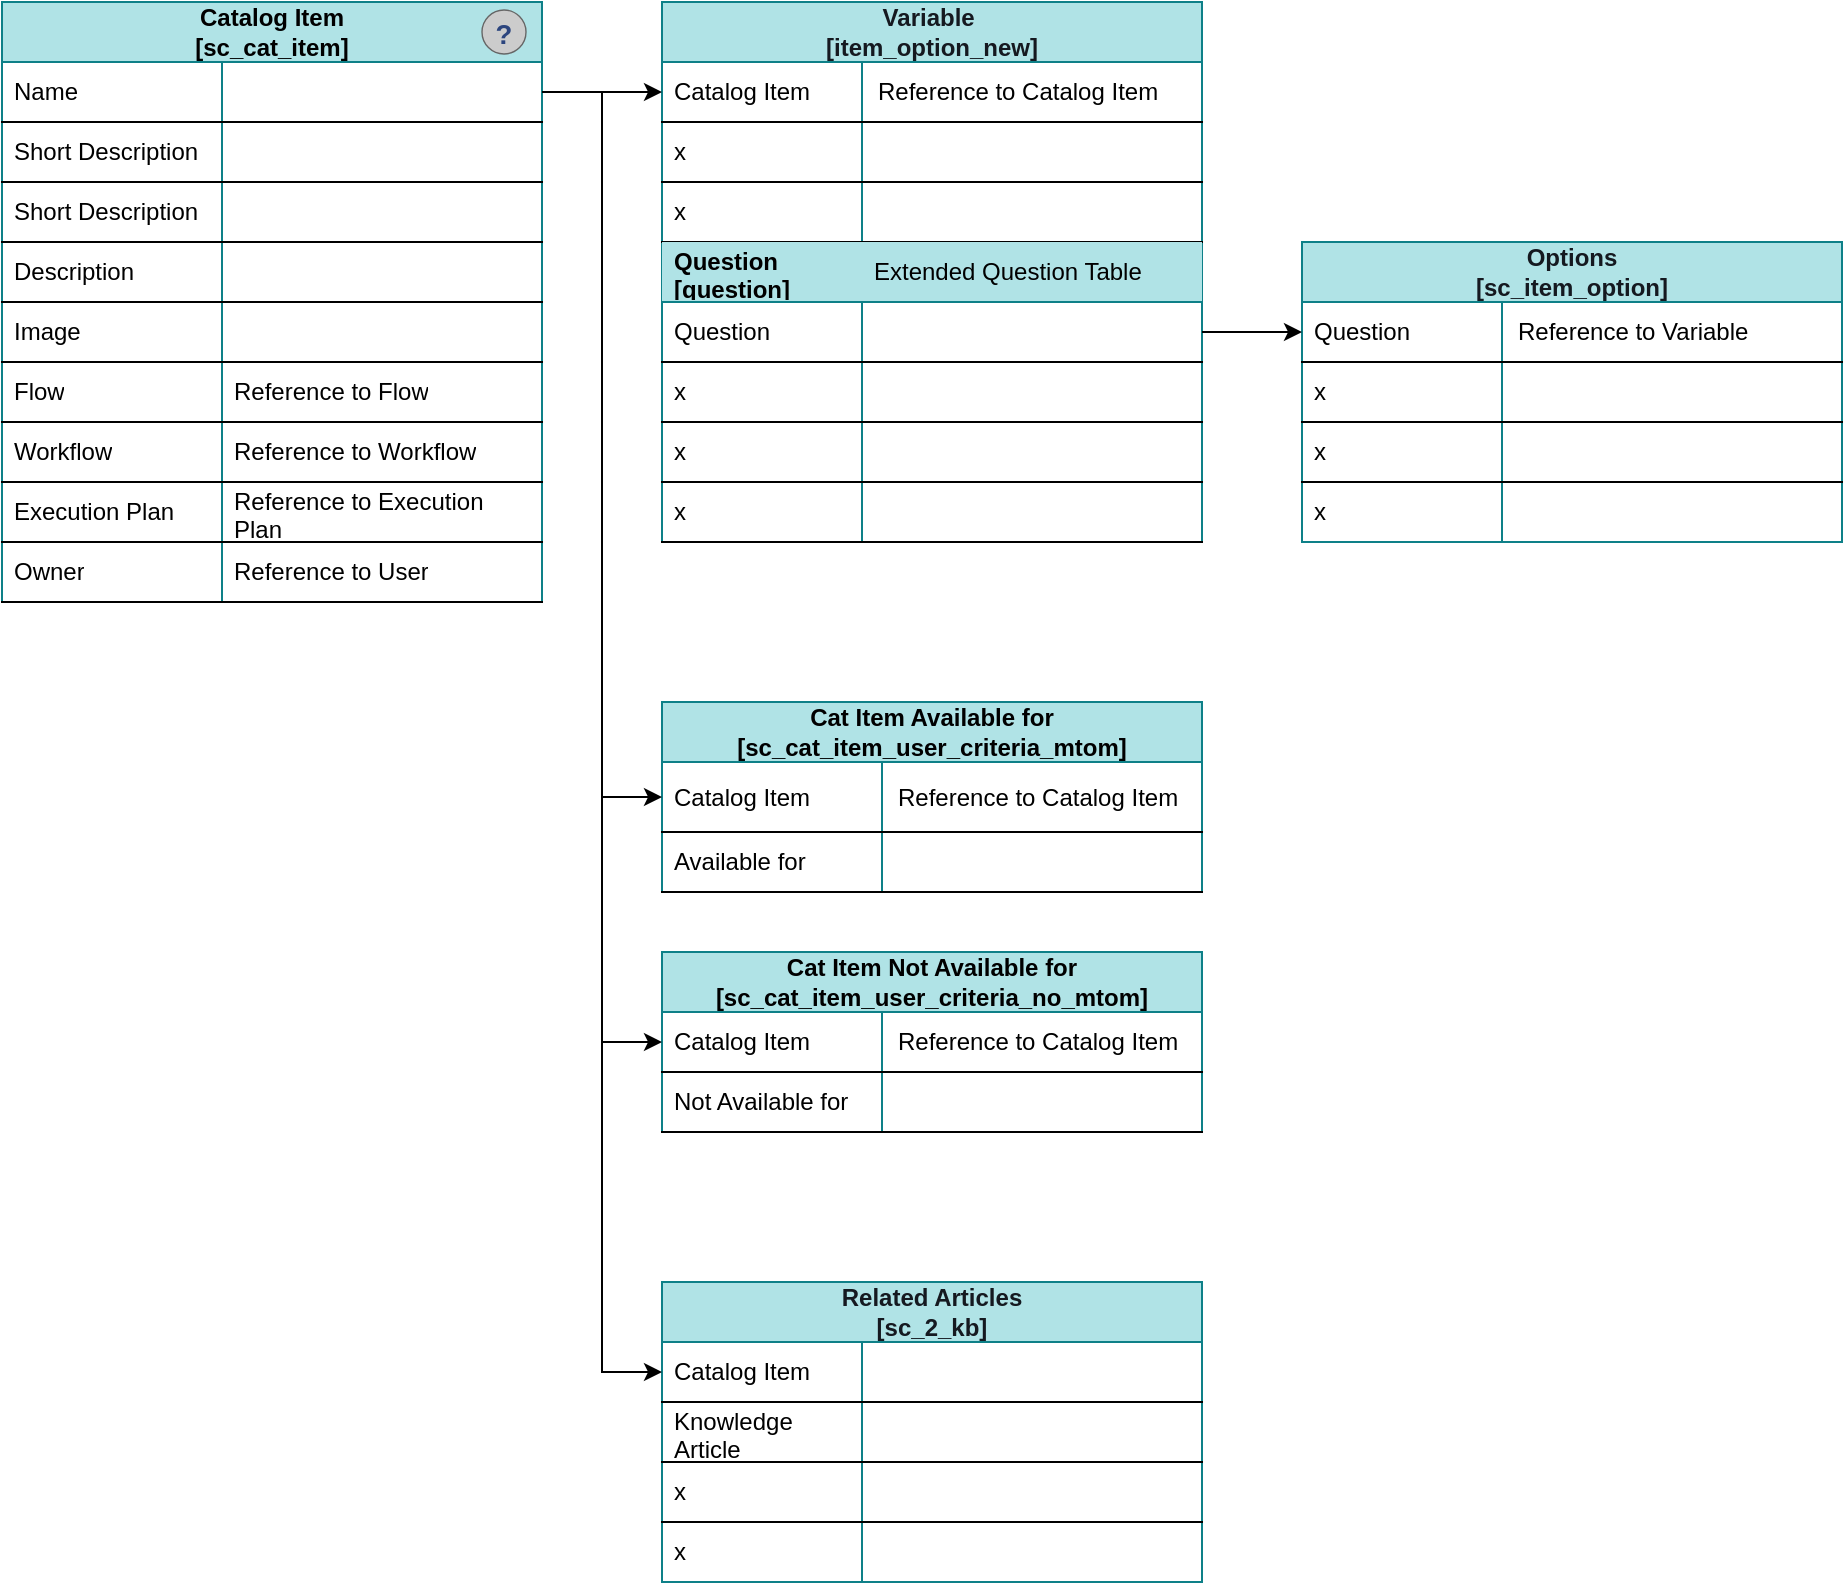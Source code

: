 <mxfile version="24.7.7" pages="2">
  <diagram id="C5RBs43oDa-KdzZeNtuy" name="Page-1">
    <mxGraphModel dx="688" dy="610" grid="1" gridSize="10" guides="1" tooltips="1" connect="1" arrows="1" fold="1" page="1" pageScale="1" pageWidth="827" pageHeight="1169" math="0" shadow="0">
      <root>
        <mxCell id="WIyWlLk6GJQsqaUBKTNV-0" />
        <mxCell id="WIyWlLk6GJQsqaUBKTNV-1" parent="WIyWlLk6GJQsqaUBKTNV-0" />
        <mxCell id="HOfxc2R9RzABDRjbj7p2-15" value="Cat Item Available for&lt;br&gt;[sc_cat_item_user_criteria_mtom]" style="shape=table;startSize=30;container=1;collapsible=1;childLayout=tableLayout;fixedRows=1;rowLines=0;fontStyle=1;align=center;resizeLast=1;html=1;whiteSpace=wrap;fillColor=#b0e3e6;strokeColor=#0e8088;" parent="WIyWlLk6GJQsqaUBKTNV-1" vertex="1">
          <mxGeometry x="350" y="370" width="270" height="95" as="geometry" />
        </mxCell>
        <mxCell id="HOfxc2R9RzABDRjbj7p2-19" value="" style="shape=tableRow;horizontal=0;startSize=0;swimlaneHead=0;swimlaneBody=0;fillColor=none;collapsible=0;dropTarget=0;points=[[0,0.5],[1,0.5]];portConstraint=eastwest;top=0;left=0;right=0;bottom=1;html=1;" parent="HOfxc2R9RzABDRjbj7p2-15" vertex="1">
          <mxGeometry y="30" width="270" height="35" as="geometry" />
        </mxCell>
        <mxCell id="HOfxc2R9RzABDRjbj7p2-20" value="Catalog Item" style="shape=partialRectangle;connectable=0;fillColor=none;top=0;left=0;bottom=0;right=0;fontStyle=0;overflow=hidden;html=1;whiteSpace=wrap;align=left;spacingLeft=4;spacingRight=4;" parent="HOfxc2R9RzABDRjbj7p2-19" vertex="1">
          <mxGeometry width="110" height="35" as="geometry">
            <mxRectangle width="110" height="35" as="alternateBounds" />
          </mxGeometry>
        </mxCell>
        <mxCell id="HOfxc2R9RzABDRjbj7p2-21" value="Reference to Catalog Item" style="shape=partialRectangle;connectable=0;fillColor=none;top=0;left=0;bottom=0;right=0;align=left;spacingLeft=6;fontStyle=0;overflow=hidden;html=1;whiteSpace=wrap;" parent="HOfxc2R9RzABDRjbj7p2-19" vertex="1">
          <mxGeometry x="110" width="160" height="35" as="geometry">
            <mxRectangle width="160" height="35" as="alternateBounds" />
          </mxGeometry>
        </mxCell>
        <mxCell id="HOfxc2R9RzABDRjbj7p2-22" value="" style="shape=tableRow;horizontal=0;startSize=0;swimlaneHead=0;swimlaneBody=0;fillColor=none;collapsible=0;dropTarget=0;points=[[0,0.5],[1,0.5]];portConstraint=eastwest;top=0;left=0;right=0;bottom=0;html=1;" parent="HOfxc2R9RzABDRjbj7p2-15" vertex="1">
          <mxGeometry y="65" width="270" height="30" as="geometry" />
        </mxCell>
        <mxCell id="HOfxc2R9RzABDRjbj7p2-23" value="Available for" style="shape=partialRectangle;connectable=0;fillColor=none;top=0;left=0;bottom=1;right=0;editable=1;overflow=hidden;html=1;whiteSpace=wrap;align=left;spacingLeft=4;spacingRight=4;" parent="HOfxc2R9RzABDRjbj7p2-22" vertex="1">
          <mxGeometry width="110" height="30" as="geometry">
            <mxRectangle width="110" height="30" as="alternateBounds" />
          </mxGeometry>
        </mxCell>
        <mxCell id="HOfxc2R9RzABDRjbj7p2-24" value="" style="shape=partialRectangle;connectable=0;fillColor=none;top=0;left=0;bottom=1;right=0;align=left;spacingLeft=4;overflow=hidden;html=1;whiteSpace=wrap;spacingRight=4;" parent="HOfxc2R9RzABDRjbj7p2-22" vertex="1">
          <mxGeometry x="110" width="160" height="30" as="geometry">
            <mxRectangle width="160" height="30" as="alternateBounds" />
          </mxGeometry>
        </mxCell>
        <mxCell id="HOfxc2R9RzABDRjbj7p2-29" value="Cat Item Not Available for&lt;br&gt;[sc_cat_item_user_criteria_no_mtom]" style="shape=table;startSize=30;container=1;collapsible=1;childLayout=tableLayout;fixedRows=1;rowLines=0;fontStyle=1;align=center;resizeLast=1;html=1;whiteSpace=wrap;fillColor=#b0e3e6;strokeColor=#0e8088;" parent="WIyWlLk6GJQsqaUBKTNV-1" vertex="1">
          <mxGeometry x="350" y="495" width="270" height="90" as="geometry" />
        </mxCell>
        <mxCell id="HOfxc2R9RzABDRjbj7p2-30" value="" style="shape=tableRow;horizontal=0;startSize=0;swimlaneHead=0;swimlaneBody=0;fillColor=none;collapsible=0;dropTarget=0;points=[[0,0.5],[1,0.5]];portConstraint=eastwest;top=0;left=0;right=0;bottom=1;html=1;" parent="HOfxc2R9RzABDRjbj7p2-29" vertex="1">
          <mxGeometry y="30" width="270" height="30" as="geometry" />
        </mxCell>
        <mxCell id="HOfxc2R9RzABDRjbj7p2-31" value="Catalog Item" style="shape=partialRectangle;connectable=0;fillColor=none;top=0;left=0;bottom=0;right=0;fontStyle=0;overflow=hidden;html=1;whiteSpace=wrap;align=left;spacingLeft=4;spacingRight=4;" parent="HOfxc2R9RzABDRjbj7p2-30" vertex="1">
          <mxGeometry width="110" height="30" as="geometry">
            <mxRectangle width="110" height="30" as="alternateBounds" />
          </mxGeometry>
        </mxCell>
        <mxCell id="HOfxc2R9RzABDRjbj7p2-32" value="Reference to Catalog Item" style="shape=partialRectangle;connectable=0;fillColor=none;top=0;left=0;bottom=0;right=0;align=left;spacingLeft=6;fontStyle=0;overflow=hidden;html=1;whiteSpace=wrap;" parent="HOfxc2R9RzABDRjbj7p2-30" vertex="1">
          <mxGeometry x="110" width="160" height="30" as="geometry">
            <mxRectangle width="160" height="30" as="alternateBounds" />
          </mxGeometry>
        </mxCell>
        <mxCell id="HOfxc2R9RzABDRjbj7p2-33" value="" style="shape=tableRow;horizontal=0;startSize=0;swimlaneHead=0;swimlaneBody=0;fillColor=none;collapsible=0;dropTarget=0;points=[[0,0.5],[1,0.5]];portConstraint=eastwest;top=0;left=0;right=0;bottom=0;html=1;" parent="HOfxc2R9RzABDRjbj7p2-29" vertex="1">
          <mxGeometry y="60" width="270" height="30" as="geometry" />
        </mxCell>
        <mxCell id="HOfxc2R9RzABDRjbj7p2-34" value="Not Available for" style="shape=partialRectangle;connectable=0;fillColor=none;top=0;left=0;bottom=1;right=0;editable=1;overflow=hidden;html=1;whiteSpace=wrap;align=left;spacingLeft=4;spacingRight=4;" parent="HOfxc2R9RzABDRjbj7p2-33" vertex="1">
          <mxGeometry width="110" height="30" as="geometry">
            <mxRectangle width="110" height="30" as="alternateBounds" />
          </mxGeometry>
        </mxCell>
        <mxCell id="HOfxc2R9RzABDRjbj7p2-35" value="" style="shape=partialRectangle;connectable=0;fillColor=none;top=0;left=0;bottom=1;right=0;align=left;spacingLeft=4;overflow=hidden;html=1;whiteSpace=wrap;spacingRight=4;" parent="HOfxc2R9RzABDRjbj7p2-33" vertex="1">
          <mxGeometry x="110" width="160" height="30" as="geometry">
            <mxRectangle width="160" height="30" as="alternateBounds" />
          </mxGeometry>
        </mxCell>
        <mxCell id="HOfxc2R9RzABDRjbj7p2-36" value="&lt;span style=&quot;text-wrap: nowrap;&quot;&gt;Catalog Item&lt;/span&gt;&lt;div&gt;&lt;span style=&quot;text-wrap: nowrap;&quot;&gt;[sc_cat_item]&lt;/span&gt;&lt;/div&gt;" style="shape=table;startSize=30;container=1;collapsible=1;childLayout=tableLayout;fixedRows=1;rowLines=0;fontStyle=1;align=center;resizeLast=1;html=1;whiteSpace=wrap;fillColor=#b0e3e6;strokeColor=#0e8088;" parent="WIyWlLk6GJQsqaUBKTNV-1" vertex="1">
          <mxGeometry x="20" y="20" width="270" height="300" as="geometry">
            <mxRectangle x="20" y="20" width="110" height="40" as="alternateBounds" />
          </mxGeometry>
        </mxCell>
        <mxCell id="HOfxc2R9RzABDRjbj7p2-37" value="" style="shape=tableRow;horizontal=0;startSize=0;swimlaneHead=0;swimlaneBody=0;fillColor=none;collapsible=0;dropTarget=0;points=[[0,0.5],[1,0.5]];portConstraint=eastwest;top=0;left=0;right=0;bottom=1;html=1;" parent="HOfxc2R9RzABDRjbj7p2-36" vertex="1">
          <mxGeometry y="30" width="270" height="30" as="geometry" />
        </mxCell>
        <mxCell id="HOfxc2R9RzABDRjbj7p2-38" value="Name" style="shape=partialRectangle;connectable=0;fillColor=none;top=0;left=0;bottom=0;right=0;fontStyle=0;overflow=hidden;html=1;whiteSpace=wrap;align=left;spacingLeft=4;spacingRight=4;" parent="HOfxc2R9RzABDRjbj7p2-37" vertex="1">
          <mxGeometry width="110" height="30" as="geometry">
            <mxRectangle width="110" height="30" as="alternateBounds" />
          </mxGeometry>
        </mxCell>
        <mxCell id="HOfxc2R9RzABDRjbj7p2-39" value="" style="shape=partialRectangle;connectable=0;fillColor=none;top=0;left=0;bottom=0;right=0;align=left;spacingLeft=6;fontStyle=0;overflow=hidden;html=1;whiteSpace=wrap;" parent="HOfxc2R9RzABDRjbj7p2-37" vertex="1">
          <mxGeometry x="110" width="160" height="30" as="geometry">
            <mxRectangle width="160" height="30" as="alternateBounds" />
          </mxGeometry>
        </mxCell>
        <mxCell id="HOfxc2R9RzABDRjbj7p2-40" value="" style="shape=tableRow;horizontal=0;startSize=0;swimlaneHead=0;swimlaneBody=0;fillColor=none;collapsible=0;dropTarget=0;points=[[0,0.5],[1,0.5]];portConstraint=eastwest;top=0;left=0;right=0;bottom=1;html=1;swimlaneLine=1;" parent="HOfxc2R9RzABDRjbj7p2-36" vertex="1">
          <mxGeometry y="60" width="270" height="30" as="geometry" />
        </mxCell>
        <mxCell id="HOfxc2R9RzABDRjbj7p2-41" value="Short Description" style="shape=partialRectangle;connectable=0;fillColor=none;top=0;left=0;bottom=0;right=0;editable=1;overflow=hidden;html=1;whiteSpace=wrap;align=left;spacingLeft=4;spacingRight=4;" parent="HOfxc2R9RzABDRjbj7p2-40" vertex="1">
          <mxGeometry width="110" height="30" as="geometry">
            <mxRectangle width="110" height="30" as="alternateBounds" />
          </mxGeometry>
        </mxCell>
        <mxCell id="HOfxc2R9RzABDRjbj7p2-42" value="" style="shape=partialRectangle;connectable=0;fillColor=none;top=0;left=0;bottom=0;right=0;align=left;spacingLeft=4;overflow=hidden;html=1;whiteSpace=wrap;spacingRight=4;" parent="HOfxc2R9RzABDRjbj7p2-40" vertex="1">
          <mxGeometry x="110" width="160" height="30" as="geometry">
            <mxRectangle width="160" height="30" as="alternateBounds" />
          </mxGeometry>
        </mxCell>
        <mxCell id="6Q4NXuEXXRNKKOREcky8-0" value="" style="shape=tableRow;horizontal=0;startSize=0;swimlaneHead=0;swimlaneBody=0;fillColor=none;collapsible=0;dropTarget=0;points=[[0,0.5],[1,0.5]];portConstraint=eastwest;top=0;left=0;right=0;bottom=1;html=1;swimlaneLine=1;" vertex="1" parent="HOfxc2R9RzABDRjbj7p2-36">
          <mxGeometry y="90" width="270" height="30" as="geometry" />
        </mxCell>
        <mxCell id="6Q4NXuEXXRNKKOREcky8-1" value="Short Description" style="shape=partialRectangle;connectable=0;fillColor=none;top=0;left=0;bottom=0;right=0;editable=1;overflow=hidden;html=1;whiteSpace=wrap;align=left;spacingLeft=4;spacingRight=4;" vertex="1" parent="6Q4NXuEXXRNKKOREcky8-0">
          <mxGeometry width="110" height="30" as="geometry">
            <mxRectangle width="110" height="30" as="alternateBounds" />
          </mxGeometry>
        </mxCell>
        <mxCell id="6Q4NXuEXXRNKKOREcky8-2" value="" style="shape=partialRectangle;connectable=0;fillColor=none;top=0;left=0;bottom=0;right=0;align=left;spacingLeft=4;overflow=hidden;html=1;whiteSpace=wrap;spacingRight=4;" vertex="1" parent="6Q4NXuEXXRNKKOREcky8-0">
          <mxGeometry x="110" width="160" height="30" as="geometry">
            <mxRectangle width="160" height="30" as="alternateBounds" />
          </mxGeometry>
        </mxCell>
        <mxCell id="HOfxc2R9RzABDRjbj7p2-43" value="" style="shape=tableRow;horizontal=0;startSize=0;swimlaneHead=0;swimlaneBody=0;fillColor=none;collapsible=0;dropTarget=0;points=[[0,0.5],[1,0.5]];portConstraint=eastwest;top=0;left=0;right=0;bottom=1;html=1;" parent="HOfxc2R9RzABDRjbj7p2-36" vertex="1">
          <mxGeometry y="120" width="270" height="30" as="geometry" />
        </mxCell>
        <mxCell id="HOfxc2R9RzABDRjbj7p2-44" value="Description" style="shape=partialRectangle;connectable=0;fillColor=none;top=0;left=0;bottom=0;right=0;editable=1;overflow=hidden;html=1;whiteSpace=wrap;align=left;spacingLeft=4;spacingRight=4;" parent="HOfxc2R9RzABDRjbj7p2-43" vertex="1">
          <mxGeometry width="110" height="30" as="geometry">
            <mxRectangle width="110" height="30" as="alternateBounds" />
          </mxGeometry>
        </mxCell>
        <mxCell id="HOfxc2R9RzABDRjbj7p2-45" value="" style="shape=partialRectangle;connectable=0;fillColor=none;top=0;left=0;bottom=0;right=0;align=left;spacingLeft=4;overflow=hidden;html=1;whiteSpace=wrap;spacingRight=4;" parent="HOfxc2R9RzABDRjbj7p2-43" vertex="1">
          <mxGeometry x="110" width="160" height="30" as="geometry">
            <mxRectangle width="160" height="30" as="alternateBounds" />
          </mxGeometry>
        </mxCell>
        <mxCell id="HOfxc2R9RzABDRjbj7p2-52" value="" style="shape=tableRow;horizontal=0;startSize=0;swimlaneHead=0;swimlaneBody=0;fillColor=none;collapsible=0;dropTarget=0;points=[[0,0.5],[1,0.5]];portConstraint=eastwest;top=0;left=0;right=0;bottom=0;html=1;" parent="HOfxc2R9RzABDRjbj7p2-36" vertex="1">
          <mxGeometry y="150" width="270" height="30" as="geometry" />
        </mxCell>
        <mxCell id="HOfxc2R9RzABDRjbj7p2-53" value="Image" style="shape=partialRectangle;connectable=0;fillColor=none;top=0;left=0;bottom=1;right=0;editable=1;overflow=hidden;html=1;whiteSpace=wrap;align=left;spacingLeft=4;spacingRight=4;" parent="HOfxc2R9RzABDRjbj7p2-52" vertex="1">
          <mxGeometry width="110" height="30" as="geometry">
            <mxRectangle width="110" height="30" as="alternateBounds" />
          </mxGeometry>
        </mxCell>
        <mxCell id="HOfxc2R9RzABDRjbj7p2-54" value="" style="shape=partialRectangle;connectable=0;fillColor=none;top=0;left=0;bottom=1;right=0;align=left;spacingLeft=4;overflow=hidden;html=1;whiteSpace=wrap;spacingRight=4;" parent="HOfxc2R9RzABDRjbj7p2-52" vertex="1">
          <mxGeometry x="110" width="160" height="30" as="geometry">
            <mxRectangle width="160" height="30" as="alternateBounds" />
          </mxGeometry>
        </mxCell>
        <mxCell id="bXCcIfOAK-c7o1zN_QrE-29" value="" style="shape=tableRow;horizontal=0;startSize=0;swimlaneHead=0;swimlaneBody=0;fillColor=none;collapsible=0;dropTarget=0;points=[[0,0.5],[1,0.5]];portConstraint=eastwest;top=0;left=0;right=0;bottom=0;html=1;" vertex="1" parent="HOfxc2R9RzABDRjbj7p2-36">
          <mxGeometry y="180" width="270" height="30" as="geometry" />
        </mxCell>
        <mxCell id="bXCcIfOAK-c7o1zN_QrE-30" value="Flow" style="shape=partialRectangle;connectable=0;fillColor=none;top=0;left=0;bottom=1;right=0;editable=1;overflow=hidden;html=1;whiteSpace=wrap;align=left;spacingLeft=4;spacingRight=4;" vertex="1" parent="bXCcIfOAK-c7o1zN_QrE-29">
          <mxGeometry width="110" height="30" as="geometry">
            <mxRectangle width="110" height="30" as="alternateBounds" />
          </mxGeometry>
        </mxCell>
        <mxCell id="bXCcIfOAK-c7o1zN_QrE-31" value="Reference to Flow" style="shape=partialRectangle;connectable=0;fillColor=none;top=0;left=0;bottom=1;right=0;align=left;spacingLeft=4;overflow=hidden;html=1;whiteSpace=wrap;spacingRight=4;" vertex="1" parent="bXCcIfOAK-c7o1zN_QrE-29">
          <mxGeometry x="110" width="160" height="30" as="geometry">
            <mxRectangle width="160" height="30" as="alternateBounds" />
          </mxGeometry>
        </mxCell>
        <mxCell id="bXCcIfOAK-c7o1zN_QrE-32" value="" style="shape=tableRow;horizontal=0;startSize=0;swimlaneHead=0;swimlaneBody=0;fillColor=none;collapsible=0;dropTarget=0;points=[[0,0.5],[1,0.5]];portConstraint=eastwest;top=0;left=0;right=0;bottom=0;html=1;" vertex="1" parent="HOfxc2R9RzABDRjbj7p2-36">
          <mxGeometry y="210" width="270" height="30" as="geometry" />
        </mxCell>
        <mxCell id="bXCcIfOAK-c7o1zN_QrE-33" value="Workflow" style="shape=partialRectangle;connectable=0;fillColor=none;top=0;left=0;bottom=1;right=0;editable=1;overflow=hidden;html=1;whiteSpace=wrap;align=left;spacingLeft=4;spacingRight=4;" vertex="1" parent="bXCcIfOAK-c7o1zN_QrE-32">
          <mxGeometry width="110" height="30" as="geometry">
            <mxRectangle width="110" height="30" as="alternateBounds" />
          </mxGeometry>
        </mxCell>
        <mxCell id="bXCcIfOAK-c7o1zN_QrE-34" value="Reference to Workflow" style="shape=partialRectangle;connectable=0;fillColor=none;top=0;left=0;bottom=1;right=0;align=left;spacingLeft=4;overflow=hidden;html=1;whiteSpace=wrap;spacingRight=4;" vertex="1" parent="bXCcIfOAK-c7o1zN_QrE-32">
          <mxGeometry x="110" width="160" height="30" as="geometry">
            <mxRectangle width="160" height="30" as="alternateBounds" />
          </mxGeometry>
        </mxCell>
        <mxCell id="bXCcIfOAK-c7o1zN_QrE-35" value="" style="shape=tableRow;horizontal=0;startSize=0;swimlaneHead=0;swimlaneBody=0;fillColor=none;collapsible=0;dropTarget=0;points=[[0,0.5],[1,0.5]];portConstraint=eastwest;top=0;left=0;right=0;bottom=0;html=1;" vertex="1" parent="HOfxc2R9RzABDRjbj7p2-36">
          <mxGeometry y="240" width="270" height="30" as="geometry" />
        </mxCell>
        <mxCell id="bXCcIfOAK-c7o1zN_QrE-36" value="Execution Plan" style="shape=partialRectangle;connectable=0;fillColor=none;top=0;left=0;bottom=1;right=0;editable=1;overflow=hidden;html=1;whiteSpace=wrap;align=left;spacingLeft=4;spacingRight=4;" vertex="1" parent="bXCcIfOAK-c7o1zN_QrE-35">
          <mxGeometry width="110" height="30" as="geometry">
            <mxRectangle width="110" height="30" as="alternateBounds" />
          </mxGeometry>
        </mxCell>
        <mxCell id="bXCcIfOAK-c7o1zN_QrE-37" value="Reference to Execution Plan" style="shape=partialRectangle;connectable=0;fillColor=none;top=0;left=0;bottom=1;right=0;align=left;spacingLeft=4;overflow=hidden;html=1;whiteSpace=wrap;spacingRight=4;" vertex="1" parent="bXCcIfOAK-c7o1zN_QrE-35">
          <mxGeometry x="110" width="160" height="30" as="geometry">
            <mxRectangle width="160" height="30" as="alternateBounds" />
          </mxGeometry>
        </mxCell>
        <mxCell id="bXCcIfOAK-c7o1zN_QrE-63" value="" style="shape=tableRow;horizontal=0;startSize=0;swimlaneHead=0;swimlaneBody=0;fillColor=none;collapsible=0;dropTarget=0;points=[[0,0.5],[1,0.5]];portConstraint=eastwest;top=0;left=0;right=0;bottom=0;html=1;" vertex="1" parent="HOfxc2R9RzABDRjbj7p2-36">
          <mxGeometry y="270" width="270" height="30" as="geometry" />
        </mxCell>
        <mxCell id="bXCcIfOAK-c7o1zN_QrE-64" value="Owner" style="shape=partialRectangle;connectable=0;fillColor=none;top=0;left=0;bottom=1;right=0;editable=1;overflow=hidden;html=1;whiteSpace=wrap;align=left;spacingLeft=4;spacingRight=4;" vertex="1" parent="bXCcIfOAK-c7o1zN_QrE-63">
          <mxGeometry width="110" height="30" as="geometry">
            <mxRectangle width="110" height="30" as="alternateBounds" />
          </mxGeometry>
        </mxCell>
        <mxCell id="bXCcIfOAK-c7o1zN_QrE-65" value="Reference to User" style="shape=partialRectangle;connectable=0;fillColor=none;top=0;left=0;bottom=1;right=0;align=left;spacingLeft=4;overflow=hidden;html=1;whiteSpace=wrap;spacingRight=4;" vertex="1" parent="bXCcIfOAK-c7o1zN_QrE-63">
          <mxGeometry x="110" width="160" height="30" as="geometry">
            <mxRectangle width="160" height="30" as="alternateBounds" />
          </mxGeometry>
        </mxCell>
        <mxCell id="HOfxc2R9RzABDRjbj7p2-55" value="&lt;div style=&quot;&quot;&gt;&lt;font color=&quot;#151920&quot;&gt;Related Articles&lt;/font&gt;&lt;br&gt;&lt;/div&gt;&lt;div style=&quot;&quot;&gt;&lt;span style=&quot;background-color: initial;&quot;&gt;&lt;font face=&quot;Helvetica&quot; style=&quot;&quot; color=&quot;#151920&quot;&gt;[sc_2_kb]&lt;/font&gt;&lt;/span&gt;&lt;/div&gt;" style="shape=table;startSize=30;container=1;collapsible=1;childLayout=tableLayout;fixedRows=1;rowLines=0;fontStyle=1;align=center;resizeLast=1;html=1;whiteSpace=wrap;fillColor=#b0e3e6;strokeColor=#0e8088;" parent="WIyWlLk6GJQsqaUBKTNV-1" vertex="1">
          <mxGeometry x="350" y="660" width="270" height="150" as="geometry" />
        </mxCell>
        <mxCell id="HOfxc2R9RzABDRjbj7p2-56" value="" style="shape=tableRow;horizontal=0;startSize=0;swimlaneHead=0;swimlaneBody=0;fillColor=none;collapsible=0;dropTarget=0;points=[[0,0.5],[1,0.5]];portConstraint=eastwest;top=0;left=0;right=0;bottom=1;html=1;" parent="HOfxc2R9RzABDRjbj7p2-55" vertex="1">
          <mxGeometry y="30" width="270" height="30" as="geometry" />
        </mxCell>
        <mxCell id="HOfxc2R9RzABDRjbj7p2-57" value="Catalog Item" style="shape=partialRectangle;connectable=0;fillColor=none;top=0;left=0;bottom=0;right=0;fontStyle=0;overflow=hidden;html=1;whiteSpace=wrap;align=left;spacingLeft=4;spacingRight=4;" parent="HOfxc2R9RzABDRjbj7p2-56" vertex="1">
          <mxGeometry width="100" height="30" as="geometry">
            <mxRectangle width="100" height="30" as="alternateBounds" />
          </mxGeometry>
        </mxCell>
        <mxCell id="HOfxc2R9RzABDRjbj7p2-58" value="" style="shape=partialRectangle;connectable=0;fillColor=none;top=0;left=0;bottom=0;right=0;align=left;spacingLeft=6;fontStyle=0;overflow=hidden;html=1;whiteSpace=wrap;" parent="HOfxc2R9RzABDRjbj7p2-56" vertex="1">
          <mxGeometry x="100" width="170" height="30" as="geometry">
            <mxRectangle width="170" height="30" as="alternateBounds" />
          </mxGeometry>
        </mxCell>
        <mxCell id="HOfxc2R9RzABDRjbj7p2-59" value="" style="shape=tableRow;horizontal=0;startSize=0;swimlaneHead=0;swimlaneBody=0;fillColor=none;collapsible=0;dropTarget=0;points=[[0,0.5],[1,0.5]];portConstraint=eastwest;top=0;left=0;right=0;bottom=1;html=1;swimlaneLine=1;" parent="HOfxc2R9RzABDRjbj7p2-55" vertex="1">
          <mxGeometry y="60" width="270" height="30" as="geometry" />
        </mxCell>
        <mxCell id="HOfxc2R9RzABDRjbj7p2-60" value="Knowledge Article" style="shape=partialRectangle;connectable=0;fillColor=none;top=0;left=0;bottom=0;right=0;editable=1;overflow=hidden;html=1;whiteSpace=wrap;align=left;spacingLeft=4;spacingRight=4;" parent="HOfxc2R9RzABDRjbj7p2-59" vertex="1">
          <mxGeometry width="100" height="30" as="geometry">
            <mxRectangle width="100" height="30" as="alternateBounds" />
          </mxGeometry>
        </mxCell>
        <mxCell id="HOfxc2R9RzABDRjbj7p2-61" value="" style="shape=partialRectangle;connectable=0;fillColor=none;top=0;left=0;bottom=0;right=0;align=left;spacingLeft=4;overflow=hidden;html=1;whiteSpace=wrap;spacingRight=4;" parent="HOfxc2R9RzABDRjbj7p2-59" vertex="1">
          <mxGeometry x="100" width="170" height="30" as="geometry">
            <mxRectangle width="170" height="30" as="alternateBounds" />
          </mxGeometry>
        </mxCell>
        <mxCell id="HOfxc2R9RzABDRjbj7p2-62" value="" style="shape=tableRow;horizontal=0;startSize=0;swimlaneHead=0;swimlaneBody=0;fillColor=none;collapsible=0;dropTarget=0;points=[[0,0.5],[1,0.5]];portConstraint=eastwest;top=0;left=0;right=0;bottom=1;html=1;" parent="HOfxc2R9RzABDRjbj7p2-55" vertex="1">
          <mxGeometry y="90" width="270" height="30" as="geometry" />
        </mxCell>
        <mxCell id="HOfxc2R9RzABDRjbj7p2-63" value="x" style="shape=partialRectangle;connectable=0;fillColor=none;top=0;left=0;bottom=0;right=0;editable=1;overflow=hidden;html=1;whiteSpace=wrap;align=left;spacingLeft=4;spacingRight=4;" parent="HOfxc2R9RzABDRjbj7p2-62" vertex="1">
          <mxGeometry width="100" height="30" as="geometry">
            <mxRectangle width="100" height="30" as="alternateBounds" />
          </mxGeometry>
        </mxCell>
        <mxCell id="HOfxc2R9RzABDRjbj7p2-64" value="" style="shape=partialRectangle;connectable=0;fillColor=none;top=0;left=0;bottom=0;right=0;align=left;spacingLeft=4;overflow=hidden;html=1;whiteSpace=wrap;spacingRight=4;" parent="HOfxc2R9RzABDRjbj7p2-62" vertex="1">
          <mxGeometry x="100" width="170" height="30" as="geometry">
            <mxRectangle width="170" height="30" as="alternateBounds" />
          </mxGeometry>
        </mxCell>
        <mxCell id="HOfxc2R9RzABDRjbj7p2-65" value="" style="shape=tableRow;horizontal=0;startSize=0;swimlaneHead=0;swimlaneBody=0;fillColor=none;collapsible=0;dropTarget=0;points=[[0,0.5],[1,0.5]];portConstraint=eastwest;top=0;left=0;right=0;bottom=0;html=1;" parent="HOfxc2R9RzABDRjbj7p2-55" vertex="1">
          <mxGeometry y="120" width="270" height="30" as="geometry" />
        </mxCell>
        <mxCell id="HOfxc2R9RzABDRjbj7p2-66" value="x" style="shape=partialRectangle;connectable=0;fillColor=none;top=0;left=0;bottom=0;right=0;editable=1;overflow=hidden;html=1;whiteSpace=wrap;align=left;spacingLeft=4;spacingRight=4;" parent="HOfxc2R9RzABDRjbj7p2-65" vertex="1">
          <mxGeometry width="100" height="30" as="geometry">
            <mxRectangle width="100" height="30" as="alternateBounds" />
          </mxGeometry>
        </mxCell>
        <mxCell id="HOfxc2R9RzABDRjbj7p2-67" value="" style="shape=partialRectangle;connectable=0;fillColor=none;top=0;left=0;bottom=0;right=0;align=left;spacingLeft=4;overflow=hidden;html=1;whiteSpace=wrap;spacingRight=4;" parent="HOfxc2R9RzABDRjbj7p2-65" vertex="1">
          <mxGeometry x="100" width="170" height="30" as="geometry">
            <mxRectangle width="170" height="30" as="alternateBounds" />
          </mxGeometry>
        </mxCell>
        <UserObject label="data:page/id,LA14FZXjbG9EIcGGMc74" id="9mRn--qKu1UHPFJ4upHG-0">
          <mxCell style="verticalLabelPosition=bottom;shadow=0;dashed=0;align=center;html=1;verticalAlign=top;strokeWidth=1;shape=mxgraph.mockup.misc.help_icon;fillColor=none;strokeColor=none;noLabel=1;" parent="WIyWlLk6GJQsqaUBKTNV-1" vertex="1">
            <mxGeometry x="260" y="24" width="22" height="22" as="geometry" />
          </mxCell>
        </UserObject>
        <mxCell id="6Q4NXuEXXRNKKOREcky8-3" value="&lt;div style=&quot;&quot;&gt;&lt;span style=&quot;background-color: initial;&quot;&gt;&lt;font color=&quot;#151920&quot;&gt;Variable&lt;/font&gt;&lt;/span&gt;&lt;span style=&quot;background-color: initial;&quot;&gt;&lt;font face=&quot;Helvetica&quot; style=&quot;font-size: 12px;&quot; color=&quot;#151920&quot;&gt;&amp;nbsp;&lt;/font&gt;&lt;/span&gt;&lt;/div&gt;&lt;div style=&quot;&quot;&gt;&lt;span style=&quot;background-color: initial;&quot;&gt;&lt;font face=&quot;Helvetica&quot; style=&quot;font-size: 12px;&quot; color=&quot;#151920&quot;&gt;[&lt;/font&gt;&lt;/span&gt;&lt;span style=&quot;background-color: initial;&quot;&gt;&lt;font color=&quot;#151920&quot;&gt;item_option_new]&lt;/font&gt;&lt;/span&gt;&lt;/div&gt;" style="shape=table;startSize=30;container=1;collapsible=1;childLayout=tableLayout;fixedRows=1;rowLines=0;fontStyle=1;align=center;resizeLast=1;html=1;whiteSpace=wrap;fillColor=#b0e3e6;strokeColor=#0e8088;" vertex="1" parent="WIyWlLk6GJQsqaUBKTNV-1">
          <mxGeometry x="350" y="20" width="270" height="270" as="geometry" />
        </mxCell>
        <mxCell id="6Q4NXuEXXRNKKOREcky8-4" value="" style="shape=tableRow;horizontal=0;startSize=0;swimlaneHead=0;swimlaneBody=0;fillColor=none;collapsible=0;dropTarget=0;points=[[0,0.5],[1,0.5]];portConstraint=eastwest;top=0;left=0;right=0;bottom=1;html=1;" vertex="1" parent="6Q4NXuEXXRNKKOREcky8-3">
          <mxGeometry y="30" width="270" height="30" as="geometry" />
        </mxCell>
        <mxCell id="6Q4NXuEXXRNKKOREcky8-5" value="Catalog Item" style="shape=partialRectangle;connectable=0;fillColor=none;top=0;left=0;bottom=0;right=0;fontStyle=0;overflow=hidden;html=1;whiteSpace=wrap;align=left;spacingLeft=4;spacingRight=4;" vertex="1" parent="6Q4NXuEXXRNKKOREcky8-4">
          <mxGeometry width="100" height="30" as="geometry">
            <mxRectangle width="100" height="30" as="alternateBounds" />
          </mxGeometry>
        </mxCell>
        <mxCell id="6Q4NXuEXXRNKKOREcky8-6" value="Reference to Catalog Item" style="shape=partialRectangle;connectable=0;fillColor=none;top=0;left=0;bottom=0;right=0;align=left;spacingLeft=6;fontStyle=0;overflow=hidden;html=1;whiteSpace=wrap;" vertex="1" parent="6Q4NXuEXXRNKKOREcky8-4">
          <mxGeometry x="100" width="170" height="30" as="geometry">
            <mxRectangle width="170" height="30" as="alternateBounds" />
          </mxGeometry>
        </mxCell>
        <mxCell id="6Q4NXuEXXRNKKOREcky8-10" value="" style="shape=tableRow;horizontal=0;startSize=0;swimlaneHead=0;swimlaneBody=0;fillColor=none;collapsible=0;dropTarget=0;points=[[0,0.5],[1,0.5]];portConstraint=eastwest;top=0;left=0;right=0;bottom=1;html=1;" vertex="1" parent="6Q4NXuEXXRNKKOREcky8-3">
          <mxGeometry y="60" width="270" height="30" as="geometry" />
        </mxCell>
        <mxCell id="6Q4NXuEXXRNKKOREcky8-11" value="x" style="shape=partialRectangle;connectable=0;fillColor=none;top=0;left=0;bottom=0;right=0;editable=1;overflow=hidden;html=1;whiteSpace=wrap;align=left;spacingLeft=4;spacingRight=4;" vertex="1" parent="6Q4NXuEXXRNKKOREcky8-10">
          <mxGeometry width="100" height="30" as="geometry">
            <mxRectangle width="100" height="30" as="alternateBounds" />
          </mxGeometry>
        </mxCell>
        <mxCell id="6Q4NXuEXXRNKKOREcky8-12" value="" style="shape=partialRectangle;connectable=0;fillColor=none;top=0;left=0;bottom=0;right=0;align=left;spacingLeft=4;overflow=hidden;html=1;whiteSpace=wrap;spacingRight=4;" vertex="1" parent="6Q4NXuEXXRNKKOREcky8-10">
          <mxGeometry x="100" width="170" height="30" as="geometry">
            <mxRectangle width="170" height="30" as="alternateBounds" />
          </mxGeometry>
        </mxCell>
        <mxCell id="6Q4NXuEXXRNKKOREcky8-13" value="" style="shape=tableRow;horizontal=0;startSize=0;swimlaneHead=0;swimlaneBody=0;fillColor=none;collapsible=0;dropTarget=0;points=[[0,0.5],[1,0.5]];portConstraint=eastwest;top=0;left=0;right=0;bottom=0;html=1;" vertex="1" parent="6Q4NXuEXXRNKKOREcky8-3">
          <mxGeometry y="90" width="270" height="30" as="geometry" />
        </mxCell>
        <mxCell id="6Q4NXuEXXRNKKOREcky8-14" value="x" style="shape=partialRectangle;connectable=0;fillColor=none;top=0;left=0;bottom=1;right=0;editable=1;overflow=hidden;html=1;whiteSpace=wrap;align=left;spacingLeft=4;spacingRight=4;" vertex="1" parent="6Q4NXuEXXRNKKOREcky8-13">
          <mxGeometry width="100" height="30" as="geometry">
            <mxRectangle width="100" height="30" as="alternateBounds" />
          </mxGeometry>
        </mxCell>
        <mxCell id="6Q4NXuEXXRNKKOREcky8-15" value="" style="shape=partialRectangle;connectable=0;fillColor=none;top=0;left=0;bottom=1;right=0;align=left;spacingLeft=4;overflow=hidden;html=1;whiteSpace=wrap;spacingRight=4;" vertex="1" parent="6Q4NXuEXXRNKKOREcky8-13">
          <mxGeometry x="100" width="170" height="30" as="geometry">
            <mxRectangle width="170" height="30" as="alternateBounds" />
          </mxGeometry>
        </mxCell>
        <mxCell id="6Q4NXuEXXRNKKOREcky8-7" value="" style="shape=tableRow;horizontal=0;startSize=0;swimlaneHead=0;swimlaneBody=0;fillColor=#b0e3e6;collapsible=0;dropTarget=0;points=[[0,0.5],[1,0.5]];portConstraint=eastwest;top=0;left=0;right=0;bottom=1;html=1;swimlaneLine=1;strokeColor=#0e8088;" vertex="1" parent="6Q4NXuEXXRNKKOREcky8-3">
          <mxGeometry y="120" width="270" height="30" as="geometry" />
        </mxCell>
        <mxCell id="6Q4NXuEXXRNKKOREcky8-8" value="Question [question]" style="shape=partialRectangle;connectable=0;fillColor=none;top=0;left=0;bottom=0;right=0;editable=1;overflow=hidden;html=1;whiteSpace=wrap;align=left;spacingLeft=4;spacingRight=4;fontStyle=1" vertex="1" parent="6Q4NXuEXXRNKKOREcky8-7">
          <mxGeometry width="100" height="30" as="geometry">
            <mxRectangle width="100" height="30" as="alternateBounds" />
          </mxGeometry>
        </mxCell>
        <mxCell id="6Q4NXuEXXRNKKOREcky8-9" value="Extended Question Table" style="shape=partialRectangle;connectable=0;fillColor=none;top=0;left=0;bottom=0;right=0;align=left;spacingLeft=4;overflow=hidden;html=1;whiteSpace=wrap;spacingRight=4;" vertex="1" parent="6Q4NXuEXXRNKKOREcky8-7">
          <mxGeometry x="100" width="170" height="30" as="geometry">
            <mxRectangle width="170" height="30" as="alternateBounds" />
          </mxGeometry>
        </mxCell>
        <mxCell id="bXCcIfOAK-c7o1zN_QrE-1" value="" style="shape=tableRow;horizontal=0;startSize=0;swimlaneHead=0;swimlaneBody=0;fillColor=none;collapsible=0;dropTarget=0;points=[[0,0.5],[1,0.5]];portConstraint=eastwest;top=0;left=0;right=0;bottom=1;html=1;" vertex="1" parent="6Q4NXuEXXRNKKOREcky8-3">
          <mxGeometry y="150" width="270" height="30" as="geometry" />
        </mxCell>
        <mxCell id="bXCcIfOAK-c7o1zN_QrE-2" value="Question" style="shape=partialRectangle;connectable=0;fillColor=none;top=0;left=0;bottom=0;right=0;fontStyle=0;overflow=hidden;html=1;whiteSpace=wrap;align=left;spacingLeft=4;spacingRight=4;" vertex="1" parent="bXCcIfOAK-c7o1zN_QrE-1">
          <mxGeometry width="100" height="30" as="geometry">
            <mxRectangle width="100" height="30" as="alternateBounds" />
          </mxGeometry>
        </mxCell>
        <mxCell id="bXCcIfOAK-c7o1zN_QrE-3" value="" style="shape=partialRectangle;connectable=0;fillColor=none;top=0;left=0;bottom=0;right=0;align=left;spacingLeft=6;fontStyle=0;overflow=hidden;html=1;whiteSpace=wrap;" vertex="1" parent="bXCcIfOAK-c7o1zN_QrE-1">
          <mxGeometry x="100" width="170" height="30" as="geometry">
            <mxRectangle width="170" height="30" as="alternateBounds" />
          </mxGeometry>
        </mxCell>
        <mxCell id="bXCcIfOAK-c7o1zN_QrE-4" value="" style="shape=tableRow;horizontal=0;startSize=0;swimlaneHead=0;swimlaneBody=0;fillColor=none;collapsible=0;dropTarget=0;points=[[0,0.5],[1,0.5]];portConstraint=eastwest;top=0;left=0;right=0;bottom=1;html=1;swimlaneLine=1;" vertex="1" parent="6Q4NXuEXXRNKKOREcky8-3">
          <mxGeometry y="180" width="270" height="30" as="geometry" />
        </mxCell>
        <mxCell id="bXCcIfOAK-c7o1zN_QrE-5" value="x" style="shape=partialRectangle;connectable=0;fillColor=none;top=0;left=0;bottom=0;right=0;editable=1;overflow=hidden;html=1;whiteSpace=wrap;align=left;spacingLeft=4;spacingRight=4;" vertex="1" parent="bXCcIfOAK-c7o1zN_QrE-4">
          <mxGeometry width="100" height="30" as="geometry">
            <mxRectangle width="100" height="30" as="alternateBounds" />
          </mxGeometry>
        </mxCell>
        <mxCell id="bXCcIfOAK-c7o1zN_QrE-6" value="" style="shape=partialRectangle;connectable=0;fillColor=none;top=0;left=0;bottom=0;right=0;align=left;spacingLeft=4;overflow=hidden;html=1;whiteSpace=wrap;spacingRight=4;" vertex="1" parent="bXCcIfOAK-c7o1zN_QrE-4">
          <mxGeometry x="100" width="170" height="30" as="geometry">
            <mxRectangle width="170" height="30" as="alternateBounds" />
          </mxGeometry>
        </mxCell>
        <mxCell id="bXCcIfOAK-c7o1zN_QrE-7" value="" style="shape=tableRow;horizontal=0;startSize=0;swimlaneHead=0;swimlaneBody=0;fillColor=none;collapsible=0;dropTarget=0;points=[[0,0.5],[1,0.5]];portConstraint=eastwest;top=0;left=0;right=0;bottom=1;html=1;" vertex="1" parent="6Q4NXuEXXRNKKOREcky8-3">
          <mxGeometry y="210" width="270" height="30" as="geometry" />
        </mxCell>
        <mxCell id="bXCcIfOAK-c7o1zN_QrE-8" value="x" style="shape=partialRectangle;connectable=0;fillColor=none;top=0;left=0;bottom=0;right=0;editable=1;overflow=hidden;html=1;whiteSpace=wrap;align=left;spacingLeft=4;spacingRight=4;" vertex="1" parent="bXCcIfOAK-c7o1zN_QrE-7">
          <mxGeometry width="100" height="30" as="geometry">
            <mxRectangle width="100" height="30" as="alternateBounds" />
          </mxGeometry>
        </mxCell>
        <mxCell id="bXCcIfOAK-c7o1zN_QrE-9" value="" style="shape=partialRectangle;connectable=0;fillColor=none;top=0;left=0;bottom=0;right=0;align=left;spacingLeft=4;overflow=hidden;html=1;whiteSpace=wrap;spacingRight=4;" vertex="1" parent="bXCcIfOAK-c7o1zN_QrE-7">
          <mxGeometry x="100" width="170" height="30" as="geometry">
            <mxRectangle width="170" height="30" as="alternateBounds" />
          </mxGeometry>
        </mxCell>
        <mxCell id="bXCcIfOAK-c7o1zN_QrE-10" value="" style="shape=tableRow;horizontal=0;startSize=0;swimlaneHead=0;swimlaneBody=0;fillColor=none;collapsible=0;dropTarget=0;points=[[0,0.5],[1,0.5]];portConstraint=eastwest;top=0;left=0;right=0;bottom=0;html=1;" vertex="1" parent="6Q4NXuEXXRNKKOREcky8-3">
          <mxGeometry y="240" width="270" height="30" as="geometry" />
        </mxCell>
        <mxCell id="bXCcIfOAK-c7o1zN_QrE-11" value="x" style="shape=partialRectangle;connectable=0;fillColor=none;top=0;left=0;bottom=1;right=0;editable=1;overflow=hidden;html=1;whiteSpace=wrap;align=left;spacingLeft=4;spacingRight=4;" vertex="1" parent="bXCcIfOAK-c7o1zN_QrE-10">
          <mxGeometry width="100" height="30" as="geometry">
            <mxRectangle width="100" height="30" as="alternateBounds" />
          </mxGeometry>
        </mxCell>
        <mxCell id="bXCcIfOAK-c7o1zN_QrE-12" value="" style="shape=partialRectangle;connectable=0;fillColor=none;top=0;left=0;bottom=1;right=0;align=left;spacingLeft=4;overflow=hidden;html=1;whiteSpace=wrap;spacingRight=4;" vertex="1" parent="bXCcIfOAK-c7o1zN_QrE-10">
          <mxGeometry x="100" width="170" height="30" as="geometry">
            <mxRectangle width="170" height="30" as="alternateBounds" />
          </mxGeometry>
        </mxCell>
        <mxCell id="bXCcIfOAK-c7o1zN_QrE-13" value="&lt;div style=&quot;&quot;&gt;&lt;font color=&quot;#151920&quot;&gt;Options&lt;/font&gt;&lt;br&gt;&lt;/div&gt;&lt;div style=&quot;&quot;&gt;&lt;span style=&quot;background-color: initial;&quot;&gt;&lt;font face=&quot;Helvetica&quot; style=&quot;font-size: 12px;&quot; color=&quot;#151920&quot;&gt;[sc_&lt;/font&gt;&lt;/span&gt;&lt;span style=&quot;background-color: initial;&quot;&gt;&lt;font color=&quot;#151920&quot;&gt;item_option]&lt;/font&gt;&lt;/span&gt;&lt;/div&gt;" style="shape=table;startSize=30;container=1;collapsible=1;childLayout=tableLayout;fixedRows=1;rowLines=0;fontStyle=1;align=center;resizeLast=1;html=1;whiteSpace=wrap;fillColor=#b0e3e6;strokeColor=#0e8088;" vertex="1" parent="WIyWlLk6GJQsqaUBKTNV-1">
          <mxGeometry x="670" y="140" width="270" height="150" as="geometry" />
        </mxCell>
        <mxCell id="bXCcIfOAK-c7o1zN_QrE-14" value="" style="shape=tableRow;horizontal=0;startSize=0;swimlaneHead=0;swimlaneBody=0;fillColor=none;collapsible=0;dropTarget=0;points=[[0,0.5],[1,0.5]];portConstraint=eastwest;top=0;left=0;right=0;bottom=1;html=1;" vertex="1" parent="bXCcIfOAK-c7o1zN_QrE-13">
          <mxGeometry y="30" width="270" height="30" as="geometry" />
        </mxCell>
        <mxCell id="bXCcIfOAK-c7o1zN_QrE-15" value="Question" style="shape=partialRectangle;connectable=0;fillColor=none;top=0;left=0;bottom=0;right=0;fontStyle=0;overflow=hidden;html=1;whiteSpace=wrap;align=left;spacingLeft=4;spacingRight=4;" vertex="1" parent="bXCcIfOAK-c7o1zN_QrE-14">
          <mxGeometry width="100" height="30" as="geometry">
            <mxRectangle width="100" height="30" as="alternateBounds" />
          </mxGeometry>
        </mxCell>
        <mxCell id="bXCcIfOAK-c7o1zN_QrE-16" value="Reference to Variable" style="shape=partialRectangle;connectable=0;fillColor=none;top=0;left=0;bottom=0;right=0;align=left;spacingLeft=6;fontStyle=0;overflow=hidden;html=1;whiteSpace=wrap;" vertex="1" parent="bXCcIfOAK-c7o1zN_QrE-14">
          <mxGeometry x="100" width="170" height="30" as="geometry">
            <mxRectangle width="170" height="30" as="alternateBounds" />
          </mxGeometry>
        </mxCell>
        <mxCell id="bXCcIfOAK-c7o1zN_QrE-17" value="" style="shape=tableRow;horizontal=0;startSize=0;swimlaneHead=0;swimlaneBody=0;fillColor=none;collapsible=0;dropTarget=0;points=[[0,0.5],[1,0.5]];portConstraint=eastwest;top=0;left=0;right=0;bottom=1;html=1;swimlaneLine=1;" vertex="1" parent="bXCcIfOAK-c7o1zN_QrE-13">
          <mxGeometry y="60" width="270" height="30" as="geometry" />
        </mxCell>
        <mxCell id="bXCcIfOAK-c7o1zN_QrE-18" value="x" style="shape=partialRectangle;connectable=0;fillColor=none;top=0;left=0;bottom=0;right=0;editable=1;overflow=hidden;html=1;whiteSpace=wrap;align=left;spacingLeft=4;spacingRight=4;" vertex="1" parent="bXCcIfOAK-c7o1zN_QrE-17">
          <mxGeometry width="100" height="30" as="geometry">
            <mxRectangle width="100" height="30" as="alternateBounds" />
          </mxGeometry>
        </mxCell>
        <mxCell id="bXCcIfOAK-c7o1zN_QrE-19" value="" style="shape=partialRectangle;connectable=0;fillColor=none;top=0;left=0;bottom=0;right=0;align=left;spacingLeft=4;overflow=hidden;html=1;whiteSpace=wrap;spacingRight=4;" vertex="1" parent="bXCcIfOAK-c7o1zN_QrE-17">
          <mxGeometry x="100" width="170" height="30" as="geometry">
            <mxRectangle width="170" height="30" as="alternateBounds" />
          </mxGeometry>
        </mxCell>
        <mxCell id="bXCcIfOAK-c7o1zN_QrE-20" value="" style="shape=tableRow;horizontal=0;startSize=0;swimlaneHead=0;swimlaneBody=0;fillColor=none;collapsible=0;dropTarget=0;points=[[0,0.5],[1,0.5]];portConstraint=eastwest;top=0;left=0;right=0;bottom=1;html=1;" vertex="1" parent="bXCcIfOAK-c7o1zN_QrE-13">
          <mxGeometry y="90" width="270" height="30" as="geometry" />
        </mxCell>
        <mxCell id="bXCcIfOAK-c7o1zN_QrE-21" value="x" style="shape=partialRectangle;connectable=0;fillColor=none;top=0;left=0;bottom=0;right=0;editable=1;overflow=hidden;html=1;whiteSpace=wrap;align=left;spacingLeft=4;spacingRight=4;" vertex="1" parent="bXCcIfOAK-c7o1zN_QrE-20">
          <mxGeometry width="100" height="30" as="geometry">
            <mxRectangle width="100" height="30" as="alternateBounds" />
          </mxGeometry>
        </mxCell>
        <mxCell id="bXCcIfOAK-c7o1zN_QrE-22" value="" style="shape=partialRectangle;connectable=0;fillColor=none;top=0;left=0;bottom=0;right=0;align=left;spacingLeft=4;overflow=hidden;html=1;whiteSpace=wrap;spacingRight=4;" vertex="1" parent="bXCcIfOAK-c7o1zN_QrE-20">
          <mxGeometry x="100" width="170" height="30" as="geometry">
            <mxRectangle width="170" height="30" as="alternateBounds" />
          </mxGeometry>
        </mxCell>
        <mxCell id="bXCcIfOAK-c7o1zN_QrE-23" value="" style="shape=tableRow;horizontal=0;startSize=0;swimlaneHead=0;swimlaneBody=0;fillColor=none;collapsible=0;dropTarget=0;points=[[0,0.5],[1,0.5]];portConstraint=eastwest;top=0;left=0;right=0;bottom=0;html=1;" vertex="1" parent="bXCcIfOAK-c7o1zN_QrE-13">
          <mxGeometry y="120" width="270" height="30" as="geometry" />
        </mxCell>
        <mxCell id="bXCcIfOAK-c7o1zN_QrE-24" value="x" style="shape=partialRectangle;connectable=0;fillColor=none;top=0;left=0;bottom=0;right=0;editable=1;overflow=hidden;html=1;whiteSpace=wrap;align=left;spacingLeft=4;spacingRight=4;" vertex="1" parent="bXCcIfOAK-c7o1zN_QrE-23">
          <mxGeometry width="100" height="30" as="geometry">
            <mxRectangle width="100" height="30" as="alternateBounds" />
          </mxGeometry>
        </mxCell>
        <mxCell id="bXCcIfOAK-c7o1zN_QrE-25" value="" style="shape=partialRectangle;connectable=0;fillColor=none;top=0;left=0;bottom=0;right=0;align=left;spacingLeft=4;overflow=hidden;html=1;whiteSpace=wrap;spacingRight=4;" vertex="1" parent="bXCcIfOAK-c7o1zN_QrE-23">
          <mxGeometry x="100" width="170" height="30" as="geometry">
            <mxRectangle width="170" height="30" as="alternateBounds" />
          </mxGeometry>
        </mxCell>
        <mxCell id="QVaBWtbZ8DvUUfbZJZj--0" style="edgeStyle=orthogonalEdgeStyle;rounded=0;orthogonalLoop=1;jettySize=auto;html=1;entryX=0;entryY=0.5;entryDx=0;entryDy=0;" edge="1" parent="WIyWlLk6GJQsqaUBKTNV-1" source="HOfxc2R9RzABDRjbj7p2-37" target="6Q4NXuEXXRNKKOREcky8-4">
          <mxGeometry relative="1" as="geometry">
            <Array as="points">
              <mxPoint x="320" y="65" />
              <mxPoint x="320" y="65" />
            </Array>
          </mxGeometry>
        </mxCell>
        <mxCell id="QVaBWtbZ8DvUUfbZJZj--1" style="edgeStyle=orthogonalEdgeStyle;rounded=0;orthogonalLoop=1;jettySize=auto;html=1;entryX=0;entryY=0.5;entryDx=0;entryDy=0;" edge="1" parent="WIyWlLk6GJQsqaUBKTNV-1" source="bXCcIfOAK-c7o1zN_QrE-1" target="bXCcIfOAK-c7o1zN_QrE-14">
          <mxGeometry relative="1" as="geometry">
            <mxPoint x="620" y="215" as="sourcePoint" />
          </mxGeometry>
        </mxCell>
        <mxCell id="QVaBWtbZ8DvUUfbZJZj--2" style="edgeStyle=orthogonalEdgeStyle;rounded=0;orthogonalLoop=1;jettySize=auto;html=1;" edge="1" parent="WIyWlLk6GJQsqaUBKTNV-1" source="HOfxc2R9RzABDRjbj7p2-37" target="HOfxc2R9RzABDRjbj7p2-19">
          <mxGeometry relative="1" as="geometry" />
        </mxCell>
        <mxCell id="QVaBWtbZ8DvUUfbZJZj--3" style="edgeStyle=orthogonalEdgeStyle;rounded=0;orthogonalLoop=1;jettySize=auto;html=1;" edge="1" parent="WIyWlLk6GJQsqaUBKTNV-1" source="HOfxc2R9RzABDRjbj7p2-37" target="HOfxc2R9RzABDRjbj7p2-30">
          <mxGeometry relative="1" as="geometry">
            <Array as="points">
              <mxPoint x="320" y="65" />
              <mxPoint x="320" y="540" />
            </Array>
          </mxGeometry>
        </mxCell>
        <mxCell id="QVaBWtbZ8DvUUfbZJZj--5" style="edgeStyle=orthogonalEdgeStyle;rounded=0;orthogonalLoop=1;jettySize=auto;html=1;exitX=1;exitY=0.5;exitDx=0;exitDy=0;" edge="1" parent="WIyWlLk6GJQsqaUBKTNV-1" source="HOfxc2R9RzABDRjbj7p2-37" target="HOfxc2R9RzABDRjbj7p2-56">
          <mxGeometry relative="1" as="geometry" />
        </mxCell>
      </root>
    </mxGraphModel>
  </diagram>
  <diagram id="LA14FZXjbG9EIcGGMc74" name="Page-2">
    <mxGraphModel grid="1" page="1" gridSize="10" guides="1" tooltips="1" connect="1" arrows="1" fold="1" pageScale="1" pageWidth="850" pageHeight="1100" math="0" shadow="0">
      <root>
        <mxCell id="0" />
        <mxCell id="1" parent="0" />
        <mxCell id="Je_VzOwXohN8PymC8VmW-1" value="Actor" style="shape=umlActor;verticalLabelPosition=bottom;verticalAlign=top;html=1;outlineConnect=0;" vertex="1" parent="1">
          <mxGeometry x="220" y="130" width="30" height="60" as="geometry" />
        </mxCell>
      </root>
    </mxGraphModel>
  </diagram>
</mxfile>
